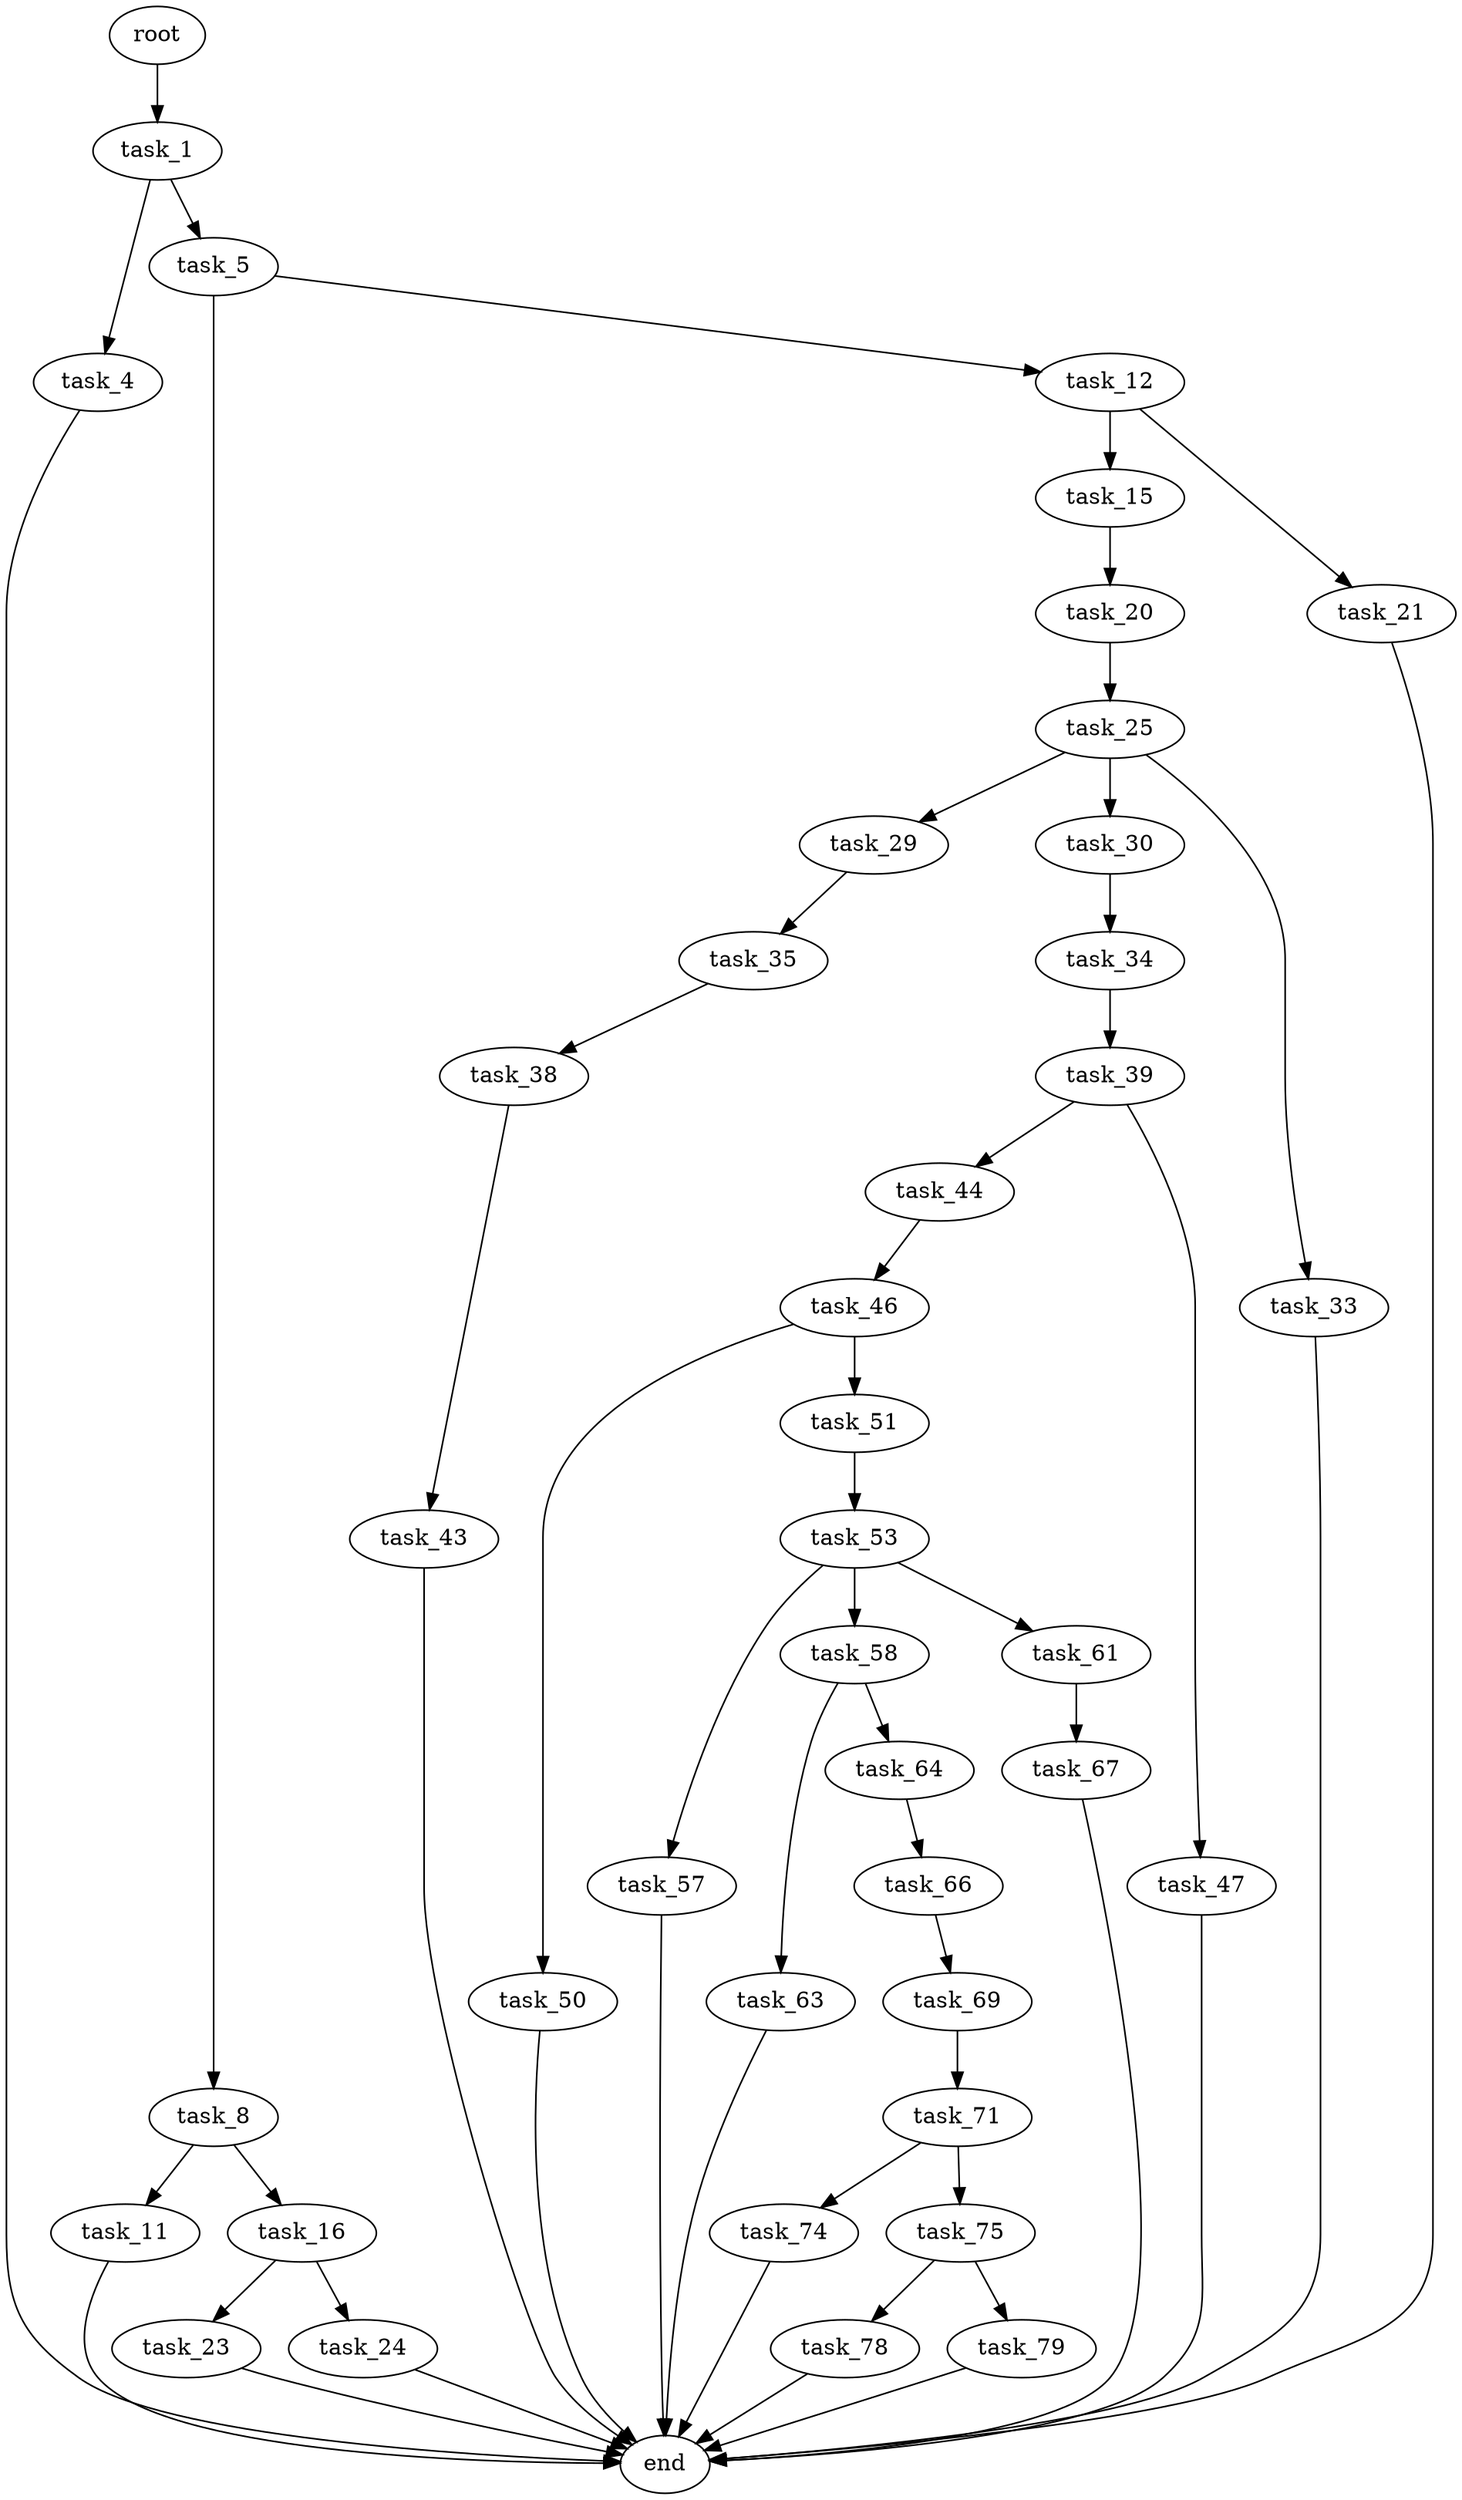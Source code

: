 digraph G {
  root [size="0.000000"];
  task_1 [size="882787834032.000000"];
  task_4 [size="45035123115.000000"];
  task_5 [size="1722267719.000000"];
  end [size="0.000000"];
  task_8 [size="19051094459.000000"];
  task_12 [size="371150913503.000000"];
  task_11 [size="134217728000.000000"];
  task_16 [size="8095894705.000000"];
  task_15 [size="8589934592.000000"];
  task_21 [size="1759155716.000000"];
  task_20 [size="759643477424.000000"];
  task_23 [size="134217728000.000000"];
  task_24 [size="4182997964.000000"];
  task_25 [size="25152190432.000000"];
  task_29 [size="12379647203.000000"];
  task_30 [size="47999946312.000000"];
  task_33 [size="231928233984.000000"];
  task_35 [size="48538797744.000000"];
  task_34 [size="155284716308.000000"];
  task_39 [size="349603062506.000000"];
  task_38 [size="12930668070.000000"];
  task_43 [size="394794541025.000000"];
  task_44 [size="116026424901.000000"];
  task_47 [size="985713978.000000"];
  task_46 [size="1754950960.000000"];
  task_50 [size="33634650641.000000"];
  task_51 [size="231928233984.000000"];
  task_53 [size="109191903348.000000"];
  task_57 [size="368293445632.000000"];
  task_58 [size="28991029248.000000"];
  task_61 [size="10062283985.000000"];
  task_63 [size="9606012919.000000"];
  task_64 [size="185671353511.000000"];
  task_67 [size="269066546216.000000"];
  task_66 [size="782757789696.000000"];
  task_69 [size="163690515936.000000"];
  task_71 [size="215522168784.000000"];
  task_74 [size="169168700088.000000"];
  task_75 [size="368293445632.000000"];
  task_78 [size="234550801714.000000"];
  task_79 [size="134217728000.000000"];

  root -> task_1 [size="1.000000"];
  task_1 -> task_4 [size="536870912.000000"];
  task_1 -> task_5 [size="536870912.000000"];
  task_4 -> end [size="1.000000"];
  task_5 -> task_8 [size="33554432.000000"];
  task_5 -> task_12 [size="33554432.000000"];
  task_8 -> task_11 [size="838860800.000000"];
  task_8 -> task_16 [size="838860800.000000"];
  task_12 -> task_15 [size="301989888.000000"];
  task_12 -> task_21 [size="301989888.000000"];
  task_11 -> end [size="1.000000"];
  task_16 -> task_23 [size="301989888.000000"];
  task_16 -> task_24 [size="301989888.000000"];
  task_15 -> task_20 [size="33554432.000000"];
  task_21 -> end [size="1.000000"];
  task_20 -> task_25 [size="536870912.000000"];
  task_23 -> end [size="1.000000"];
  task_24 -> end [size="1.000000"];
  task_25 -> task_29 [size="411041792.000000"];
  task_25 -> task_30 [size="411041792.000000"];
  task_25 -> task_33 [size="411041792.000000"];
  task_29 -> task_35 [size="838860800.000000"];
  task_30 -> task_34 [size="134217728.000000"];
  task_33 -> end [size="1.000000"];
  task_35 -> task_38 [size="134217728.000000"];
  task_34 -> task_39 [size="301989888.000000"];
  task_39 -> task_44 [size="838860800.000000"];
  task_39 -> task_47 [size="838860800.000000"];
  task_38 -> task_43 [size="411041792.000000"];
  task_43 -> end [size="1.000000"];
  task_44 -> task_46 [size="301989888.000000"];
  task_47 -> end [size="1.000000"];
  task_46 -> task_50 [size="75497472.000000"];
  task_46 -> task_51 [size="75497472.000000"];
  task_50 -> end [size="1.000000"];
  task_51 -> task_53 [size="301989888.000000"];
  task_53 -> task_57 [size="134217728.000000"];
  task_53 -> task_58 [size="134217728.000000"];
  task_53 -> task_61 [size="134217728.000000"];
  task_57 -> end [size="1.000000"];
  task_58 -> task_63 [size="75497472.000000"];
  task_58 -> task_64 [size="75497472.000000"];
  task_61 -> task_67 [size="301989888.000000"];
  task_63 -> end [size="1.000000"];
  task_64 -> task_66 [size="209715200.000000"];
  task_67 -> end [size="1.000000"];
  task_66 -> task_69 [size="679477248.000000"];
  task_69 -> task_71 [size="134217728.000000"];
  task_71 -> task_74 [size="536870912.000000"];
  task_71 -> task_75 [size="536870912.000000"];
  task_74 -> end [size="1.000000"];
  task_75 -> task_78 [size="411041792.000000"];
  task_75 -> task_79 [size="411041792.000000"];
  task_78 -> end [size="1.000000"];
  task_79 -> end [size="1.000000"];
}
